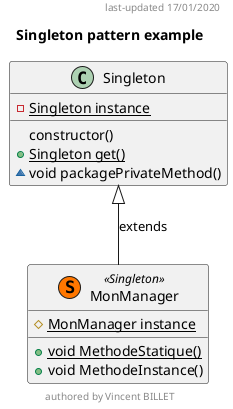 @startuml Singleton
title
Singleton pattern example
end title
header last-updated 17/01/2020
footer authored by Vincent BILLET

class Singleton {
    -{static} Singleton instance
    constructor()
    +{static} Singleton get()
    ~void packagePrivateMethod()
}

class MonManager << (S,#FF7700) Singleton >> {
    # {static} MonManager instance
    + {static}void MethodeStatique()
    + void MethodeInstance()
}
Singleton <|-- MonManager : extends

@enduml